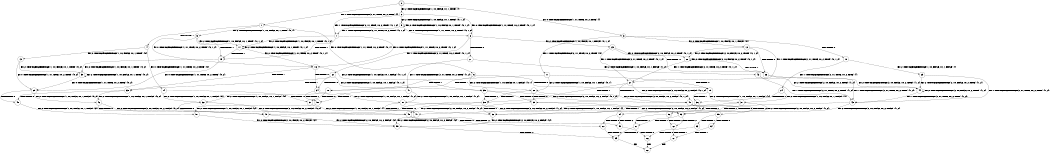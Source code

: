 digraph BCG {
size = "7, 10.5";
center = TRUE;
node [shape = circle];
0 [peripheries = 2];
0 -> 1 [label = "EX !1 !ATOMIC_EXCH_BRANCH (2, +1, TRUE, +0, 2, TRUE) !{}"];
0 -> 2 [label = "EX !2 !ATOMIC_EXCH_BRANCH (1, +0, FALSE, +0, 1, TRUE) !{}"];
0 -> 3 [label = "EX !0 !ATOMIC_EXCH_BRANCH (1, +1, TRUE, +0, 2, TRUE) !{}"];
1 -> 4 [label = "TERMINATE !1"];
1 -> 5 [label = "EX !2 !ATOMIC_EXCH_BRANCH (1, +0, FALSE, +0, 1, TRUE) !{0, 1}"];
1 -> 6 [label = "EX !0 !ATOMIC_EXCH_BRANCH (1, +1, TRUE, +0, 2, TRUE) !{0, 1}"];
2 -> 7 [label = "EX !1 !ATOMIC_EXCH_BRANCH (2, +1, TRUE, +0, 2, TRUE) !{0, 1, 2}"];
2 -> 8 [label = "EX !0 !ATOMIC_EXCH_BRANCH (1, +1, TRUE, +0, 2, TRUE) !{0, 1, 2}"];
2 -> 9 [label = "EX !2 !ATOMIC_EXCH_BRANCH (1, +0, FALSE, +0, 1, TRUE) !{0, 1, 2}"];
3 -> 10 [label = "TERMINATE !0"];
3 -> 11 [label = "EX !1 !ATOMIC_EXCH_BRANCH (2, +1, TRUE, +0, 2, TRUE) !{0}"];
3 -> 12 [label = "EX !2 !ATOMIC_EXCH_BRANCH (1, +0, FALSE, +0, 1, FALSE) !{0}"];
4 -> 13 [label = "EX !2 !ATOMIC_EXCH_BRANCH (1, +0, FALSE, +0, 1, TRUE) !{0}"];
4 -> 14 [label = "EX !0 !ATOMIC_EXCH_BRANCH (1, +1, TRUE, +0, 2, TRUE) !{0}"];
5 -> 15 [label = "TERMINATE !1"];
5 -> 16 [label = "EX !0 !ATOMIC_EXCH_BRANCH (1, +1, TRUE, +0, 2, TRUE) !{0, 1, 2}"];
5 -> 17 [label = "EX !2 !ATOMIC_EXCH_BRANCH (1, +0, FALSE, +0, 1, TRUE) !{0, 1, 2}"];
6 -> 18 [label = "TERMINATE !1"];
6 -> 19 [label = "TERMINATE !0"];
6 -> 20 [label = "EX !2 !ATOMIC_EXCH_BRANCH (1, +0, FALSE, +0, 1, FALSE) !{0, 1}"];
7 -> 15 [label = "TERMINATE !1"];
7 -> 16 [label = "EX !0 !ATOMIC_EXCH_BRANCH (1, +1, TRUE, +0, 2, TRUE) !{0, 1, 2}"];
7 -> 17 [label = "EX !2 !ATOMIC_EXCH_BRANCH (1, +0, FALSE, +0, 1, TRUE) !{0, 1, 2}"];
8 -> 21 [label = "TERMINATE !0"];
8 -> 22 [label = "EX !1 !ATOMIC_EXCH_BRANCH (2, +1, TRUE, +0, 2, TRUE) !{0, 1, 2}"];
8 -> 23 [label = "EX !2 !ATOMIC_EXCH_BRANCH (1, +0, FALSE, +0, 1, FALSE) !{0, 1, 2}"];
9 -> 7 [label = "EX !1 !ATOMIC_EXCH_BRANCH (2, +1, TRUE, +0, 2, TRUE) !{0, 1, 2}"];
9 -> 8 [label = "EX !0 !ATOMIC_EXCH_BRANCH (1, +1, TRUE, +0, 2, TRUE) !{0, 1, 2}"];
9 -> 9 [label = "EX !2 !ATOMIC_EXCH_BRANCH (1, +0, FALSE, +0, 1, TRUE) !{0, 1, 2}"];
10 -> 24 [label = "EX !1 !ATOMIC_EXCH_BRANCH (2, +1, TRUE, +0, 2, TRUE) !{}"];
10 -> 25 [label = "EX !2 !ATOMIC_EXCH_BRANCH (1, +0, FALSE, +0, 1, FALSE) !{}"];
11 -> 18 [label = "TERMINATE !1"];
11 -> 19 [label = "TERMINATE !0"];
11 -> 20 [label = "EX !2 !ATOMIC_EXCH_BRANCH (1, +0, FALSE, +0, 1, FALSE) !{0, 1}"];
12 -> 26 [label = "TERMINATE !0"];
12 -> 27 [label = "EX !1 !ATOMIC_EXCH_BRANCH (2, +1, TRUE, +0, 2, TRUE) !{0, 1, 2}"];
12 -> 28 [label = "EX !2 !ATOMIC_EXCH_BRANCH (2, +0, FALSE, +0, 2, TRUE) !{0, 1, 2}"];
13 -> 29 [label = "EX !0 !ATOMIC_EXCH_BRANCH (1, +1, TRUE, +0, 2, TRUE) !{0, 2}"];
13 -> 30 [label = "EX !2 !ATOMIC_EXCH_BRANCH (1, +0, FALSE, +0, 1, TRUE) !{0, 2}"];
14 -> 31 [label = "TERMINATE !0"];
14 -> 32 [label = "EX !2 !ATOMIC_EXCH_BRANCH (1, +0, FALSE, +0, 1, FALSE) !{0}"];
15 -> 29 [label = "EX !0 !ATOMIC_EXCH_BRANCH (1, +1, TRUE, +0, 2, TRUE) !{0, 2}"];
15 -> 30 [label = "EX !2 !ATOMIC_EXCH_BRANCH (1, +0, FALSE, +0, 1, TRUE) !{0, 2}"];
16 -> 33 [label = "TERMINATE !1"];
16 -> 34 [label = "TERMINATE !0"];
16 -> 35 [label = "EX !2 !ATOMIC_EXCH_BRANCH (1, +0, FALSE, +0, 1, FALSE) !{0, 1, 2}"];
17 -> 15 [label = "TERMINATE !1"];
17 -> 16 [label = "EX !0 !ATOMIC_EXCH_BRANCH (1, +1, TRUE, +0, 2, TRUE) !{0, 1, 2}"];
17 -> 17 [label = "EX !2 !ATOMIC_EXCH_BRANCH (1, +0, FALSE, +0, 1, TRUE) !{0, 1, 2}"];
18 -> 31 [label = "TERMINATE !0"];
18 -> 32 [label = "EX !2 !ATOMIC_EXCH_BRANCH (1, +0, FALSE, +0, 1, FALSE) !{0}"];
19 -> 36 [label = "TERMINATE !1"];
19 -> 37 [label = "EX !2 !ATOMIC_EXCH_BRANCH (1, +0, FALSE, +0, 1, FALSE) !{1}"];
20 -> 38 [label = "TERMINATE !1"];
20 -> 39 [label = "TERMINATE !0"];
20 -> 40 [label = "EX !2 !ATOMIC_EXCH_BRANCH (2, +0, FALSE, +0, 2, FALSE) !{0, 1, 2}"];
21 -> 41 [label = "EX !1 !ATOMIC_EXCH_BRANCH (2, +1, TRUE, +0, 2, TRUE) !{1, 2}"];
21 -> 42 [label = "EX !2 !ATOMIC_EXCH_BRANCH (1, +0, FALSE, +0, 1, FALSE) !{1, 2}"];
22 -> 33 [label = "TERMINATE !1"];
22 -> 34 [label = "TERMINATE !0"];
22 -> 35 [label = "EX !2 !ATOMIC_EXCH_BRANCH (1, +0, FALSE, +0, 1, FALSE) !{0, 1, 2}"];
23 -> 26 [label = "TERMINATE !0"];
23 -> 27 [label = "EX !1 !ATOMIC_EXCH_BRANCH (2, +1, TRUE, +0, 2, TRUE) !{0, 1, 2}"];
23 -> 28 [label = "EX !2 !ATOMIC_EXCH_BRANCH (2, +0, FALSE, +0, 2, TRUE) !{0, 1, 2}"];
24 -> 36 [label = "TERMINATE !1"];
24 -> 37 [label = "EX !2 !ATOMIC_EXCH_BRANCH (1, +0, FALSE, +0, 1, FALSE) !{1}"];
25 -> 43 [label = "EX !1 !ATOMIC_EXCH_BRANCH (2, +1, TRUE, +0, 2, TRUE) !{1, 2}"];
25 -> 44 [label = "EX !2 !ATOMIC_EXCH_BRANCH (2, +0, FALSE, +0, 2, TRUE) !{1, 2}"];
26 -> 43 [label = "EX !1 !ATOMIC_EXCH_BRANCH (2, +1, TRUE, +0, 2, TRUE) !{1, 2}"];
26 -> 44 [label = "EX !2 !ATOMIC_EXCH_BRANCH (2, +0, FALSE, +0, 2, TRUE) !{1, 2}"];
27 -> 38 [label = "TERMINATE !1"];
27 -> 39 [label = "TERMINATE !0"];
27 -> 40 [label = "EX !2 !ATOMIC_EXCH_BRANCH (2, +0, FALSE, +0, 2, FALSE) !{0, 1, 2}"];
28 -> 26 [label = "TERMINATE !0"];
28 -> 27 [label = "EX !1 !ATOMIC_EXCH_BRANCH (2, +1, TRUE, +0, 2, TRUE) !{0, 1, 2}"];
28 -> 28 [label = "EX !2 !ATOMIC_EXCH_BRANCH (2, +0, FALSE, +0, 2, TRUE) !{0, 1, 2}"];
29 -> 45 [label = "TERMINATE !0"];
29 -> 46 [label = "EX !2 !ATOMIC_EXCH_BRANCH (1, +0, FALSE, +0, 1, FALSE) !{0, 2}"];
30 -> 29 [label = "EX !0 !ATOMIC_EXCH_BRANCH (1, +1, TRUE, +0, 2, TRUE) !{0, 2}"];
30 -> 30 [label = "EX !2 !ATOMIC_EXCH_BRANCH (1, +0, FALSE, +0, 1, TRUE) !{0, 2}"];
31 -> 47 [label = "EX !2 !ATOMIC_EXCH_BRANCH (1, +0, FALSE, +0, 1, FALSE) !{}"];
32 -> 48 [label = "TERMINATE !0"];
32 -> 49 [label = "EX !2 !ATOMIC_EXCH_BRANCH (2, +0, FALSE, +0, 2, FALSE) !{0, 2}"];
33 -> 45 [label = "TERMINATE !0"];
33 -> 46 [label = "EX !2 !ATOMIC_EXCH_BRANCH (1, +0, FALSE, +0, 1, FALSE) !{0, 2}"];
34 -> 50 [label = "TERMINATE !1"];
34 -> 51 [label = "EX !2 !ATOMIC_EXCH_BRANCH (1, +0, FALSE, +0, 1, FALSE) !{1, 2}"];
35 -> 38 [label = "TERMINATE !1"];
35 -> 39 [label = "TERMINATE !0"];
35 -> 40 [label = "EX !2 !ATOMIC_EXCH_BRANCH (2, +0, FALSE, +0, 2, FALSE) !{0, 1, 2}"];
36 -> 47 [label = "EX !2 !ATOMIC_EXCH_BRANCH (1, +0, FALSE, +0, 1, FALSE) !{}"];
37 -> 52 [label = "TERMINATE !1"];
37 -> 53 [label = "EX !2 !ATOMIC_EXCH_BRANCH (2, +0, FALSE, +0, 2, FALSE) !{1, 2}"];
38 -> 48 [label = "TERMINATE !0"];
38 -> 49 [label = "EX !2 !ATOMIC_EXCH_BRANCH (2, +0, FALSE, +0, 2, FALSE) !{0, 2}"];
39 -> 52 [label = "TERMINATE !1"];
39 -> 53 [label = "EX !2 !ATOMIC_EXCH_BRANCH (2, +0, FALSE, +0, 2, FALSE) !{1, 2}"];
40 -> 54 [label = "TERMINATE !1"];
40 -> 55 [label = "TERMINATE !2"];
40 -> 56 [label = "TERMINATE !0"];
41 -> 50 [label = "TERMINATE !1"];
41 -> 51 [label = "EX !2 !ATOMIC_EXCH_BRANCH (1, +0, FALSE, +0, 1, FALSE) !{1, 2}"];
42 -> 43 [label = "EX !1 !ATOMIC_EXCH_BRANCH (2, +1, TRUE, +0, 2, TRUE) !{1, 2}"];
42 -> 44 [label = "EX !2 !ATOMIC_EXCH_BRANCH (2, +0, FALSE, +0, 2, TRUE) !{1, 2}"];
43 -> 52 [label = "TERMINATE !1"];
43 -> 53 [label = "EX !2 !ATOMIC_EXCH_BRANCH (2, +0, FALSE, +0, 2, FALSE) !{1, 2}"];
44 -> 43 [label = "EX !1 !ATOMIC_EXCH_BRANCH (2, +1, TRUE, +0, 2, TRUE) !{1, 2}"];
44 -> 44 [label = "EX !2 !ATOMIC_EXCH_BRANCH (2, +0, FALSE, +0, 2, TRUE) !{1, 2}"];
45 -> 57 [label = "EX !2 !ATOMIC_EXCH_BRANCH (1, +0, FALSE, +0, 1, FALSE) !{2}"];
46 -> 48 [label = "TERMINATE !0"];
46 -> 49 [label = "EX !2 !ATOMIC_EXCH_BRANCH (2, +0, FALSE, +0, 2, FALSE) !{0, 2}"];
47 -> 58 [label = "EX !2 !ATOMIC_EXCH_BRANCH (2, +0, FALSE, +0, 2, FALSE) !{2}"];
48 -> 58 [label = "EX !2 !ATOMIC_EXCH_BRANCH (2, +0, FALSE, +0, 2, FALSE) !{2}"];
49 -> 59 [label = "TERMINATE !2"];
49 -> 60 [label = "TERMINATE !0"];
50 -> 57 [label = "EX !2 !ATOMIC_EXCH_BRANCH (1, +0, FALSE, +0, 1, FALSE) !{2}"];
51 -> 52 [label = "TERMINATE !1"];
51 -> 53 [label = "EX !2 !ATOMIC_EXCH_BRANCH (2, +0, FALSE, +0, 2, FALSE) !{1, 2}"];
52 -> 58 [label = "EX !2 !ATOMIC_EXCH_BRANCH (2, +0, FALSE, +0, 2, FALSE) !{2}"];
53 -> 61 [label = "TERMINATE !1"];
53 -> 62 [label = "TERMINATE !2"];
54 -> 59 [label = "TERMINATE !2"];
54 -> 60 [label = "TERMINATE !0"];
55 -> 63 [label = "TERMINATE !1"];
55 -> 64 [label = "TERMINATE !0"];
56 -> 61 [label = "TERMINATE !1"];
56 -> 62 [label = "TERMINATE !2"];
57 -> 58 [label = "EX !2 !ATOMIC_EXCH_BRANCH (2, +0, FALSE, +0, 2, FALSE) !{2}"];
58 -> 65 [label = "TERMINATE !2"];
59 -> 66 [label = "TERMINATE !0"];
60 -> 65 [label = "TERMINATE !2"];
61 -> 65 [label = "TERMINATE !2"];
62 -> 67 [label = "TERMINATE !1"];
63 -> 66 [label = "TERMINATE !0"];
64 -> 67 [label = "TERMINATE !1"];
65 -> 68 [label = "exit"];
66 -> 68 [label = "exit"];
67 -> 68 [label = "exit"];
}
